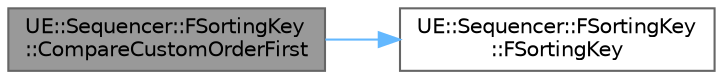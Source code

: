 digraph "UE::Sequencer::FSortingKey::CompareCustomOrderFirst"
{
 // INTERACTIVE_SVG=YES
 // LATEX_PDF_SIZE
  bgcolor="transparent";
  edge [fontname=Helvetica,fontsize=10,labelfontname=Helvetica,labelfontsize=10];
  node [fontname=Helvetica,fontsize=10,shape=box,height=0.2,width=0.4];
  rankdir="LR";
  Node1 [id="Node000001",label="UE::Sequencer::FSortingKey\l::CompareCustomOrderFirst",height=0.2,width=0.4,color="gray40", fillcolor="grey60", style="filled", fontcolor="black",tooltip="Compare custom orders (if both set), priorities, and identifiers."];
  Node1 -> Node2 [id="edge1_Node000001_Node000002",color="steelblue1",style="solid",tooltip=" "];
  Node2 [id="Node000002",label="UE::Sequencer::FSortingKey\l::FSortingKey",height=0.2,width=0.4,color="grey40", fillcolor="white", style="filled",URL="$de/d11/structUE_1_1Sequencer_1_1FSortingKey.html#a5d51288d0d94874717c55fb2766bad2d",tooltip=" "];
}
